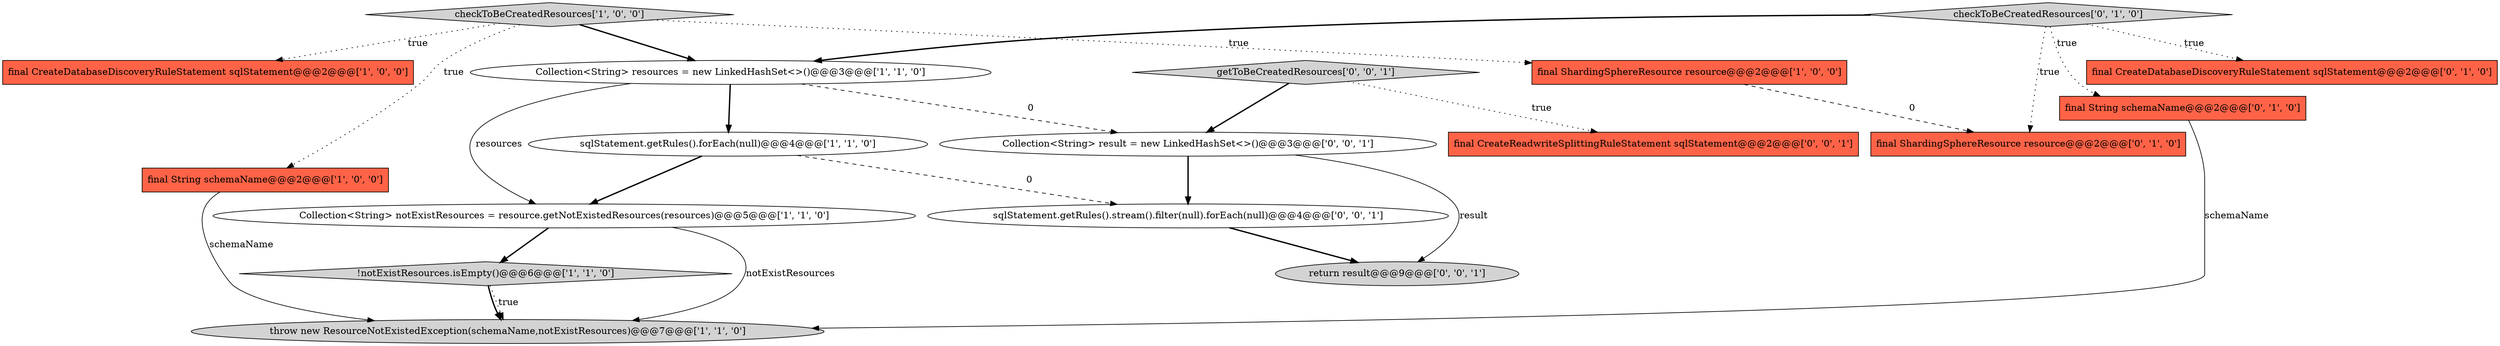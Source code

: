 digraph {
2 [style = filled, label = "final CreateDatabaseDiscoveryRuleStatement sqlStatement@@@2@@@['1', '0', '0']", fillcolor = tomato, shape = box image = "AAA0AAABBB1BBB"];
3 [style = filled, label = "final ShardingSphereResource resource@@@2@@@['1', '0', '0']", fillcolor = tomato, shape = box image = "AAA1AAABBB1BBB"];
12 [style = filled, label = "checkToBeCreatedResources['0', '1', '0']", fillcolor = lightgray, shape = diamond image = "AAA0AAABBB2BBB"];
7 [style = filled, label = "Collection<String> resources = new LinkedHashSet<>()@@@3@@@['1', '1', '0']", fillcolor = white, shape = ellipse image = "AAA0AAABBB1BBB"];
6 [style = filled, label = "Collection<String> notExistResources = resource.getNotExistedResources(resources)@@@5@@@['1', '1', '0']", fillcolor = white, shape = ellipse image = "AAA0AAABBB1BBB"];
10 [style = filled, label = "final String schemaName@@@2@@@['0', '1', '0']", fillcolor = tomato, shape = box image = "AAA0AAABBB2BBB"];
13 [style = filled, label = "sqlStatement.getRules().stream().filter(null).forEach(null)@@@4@@@['0', '0', '1']", fillcolor = white, shape = ellipse image = "AAA0AAABBB3BBB"];
14 [style = filled, label = "getToBeCreatedResources['0', '0', '1']", fillcolor = lightgray, shape = diamond image = "AAA0AAABBB3BBB"];
16 [style = filled, label = "return result@@@9@@@['0', '0', '1']", fillcolor = lightgray, shape = ellipse image = "AAA0AAABBB3BBB"];
0 [style = filled, label = "throw new ResourceNotExistedException(schemaName,notExistResources)@@@7@@@['1', '1', '0']", fillcolor = lightgray, shape = ellipse image = "AAA0AAABBB1BBB"];
8 [style = filled, label = "!notExistResources.isEmpty()@@@6@@@['1', '1', '0']", fillcolor = lightgray, shape = diamond image = "AAA0AAABBB1BBB"];
1 [style = filled, label = "final String schemaName@@@2@@@['1', '0', '0']", fillcolor = tomato, shape = box image = "AAA0AAABBB1BBB"];
9 [style = filled, label = "final CreateDatabaseDiscoveryRuleStatement sqlStatement@@@2@@@['0', '1', '0']", fillcolor = tomato, shape = box image = "AAA0AAABBB2BBB"];
4 [style = filled, label = "sqlStatement.getRules().forEach(null)@@@4@@@['1', '1', '0']", fillcolor = white, shape = ellipse image = "AAA0AAABBB1BBB"];
11 [style = filled, label = "final ShardingSphereResource resource@@@2@@@['0', '1', '0']", fillcolor = tomato, shape = box image = "AAA1AAABBB2BBB"];
15 [style = filled, label = "Collection<String> result = new LinkedHashSet<>()@@@3@@@['0', '0', '1']", fillcolor = white, shape = ellipse image = "AAA0AAABBB3BBB"];
17 [style = filled, label = "final CreateReadwriteSplittingRuleStatement sqlStatement@@@2@@@['0', '0', '1']", fillcolor = tomato, shape = box image = "AAA0AAABBB3BBB"];
5 [style = filled, label = "checkToBeCreatedResources['1', '0', '0']", fillcolor = lightgray, shape = diamond image = "AAA0AAABBB1BBB"];
15->13 [style = bold, label=""];
4->6 [style = bold, label=""];
5->1 [style = dotted, label="true"];
10->0 [style = solid, label="schemaName"];
7->4 [style = bold, label=""];
5->3 [style = dotted, label="true"];
13->16 [style = bold, label=""];
12->7 [style = bold, label=""];
12->11 [style = dotted, label="true"];
8->0 [style = bold, label=""];
14->17 [style = dotted, label="true"];
12->10 [style = dotted, label="true"];
6->8 [style = bold, label=""];
7->15 [style = dashed, label="0"];
5->7 [style = bold, label=""];
14->15 [style = bold, label=""];
8->0 [style = dotted, label="true"];
4->13 [style = dashed, label="0"];
6->0 [style = solid, label="notExistResources"];
15->16 [style = solid, label="result"];
3->11 [style = dashed, label="0"];
7->6 [style = solid, label="resources"];
5->2 [style = dotted, label="true"];
12->9 [style = dotted, label="true"];
1->0 [style = solid, label="schemaName"];
}
